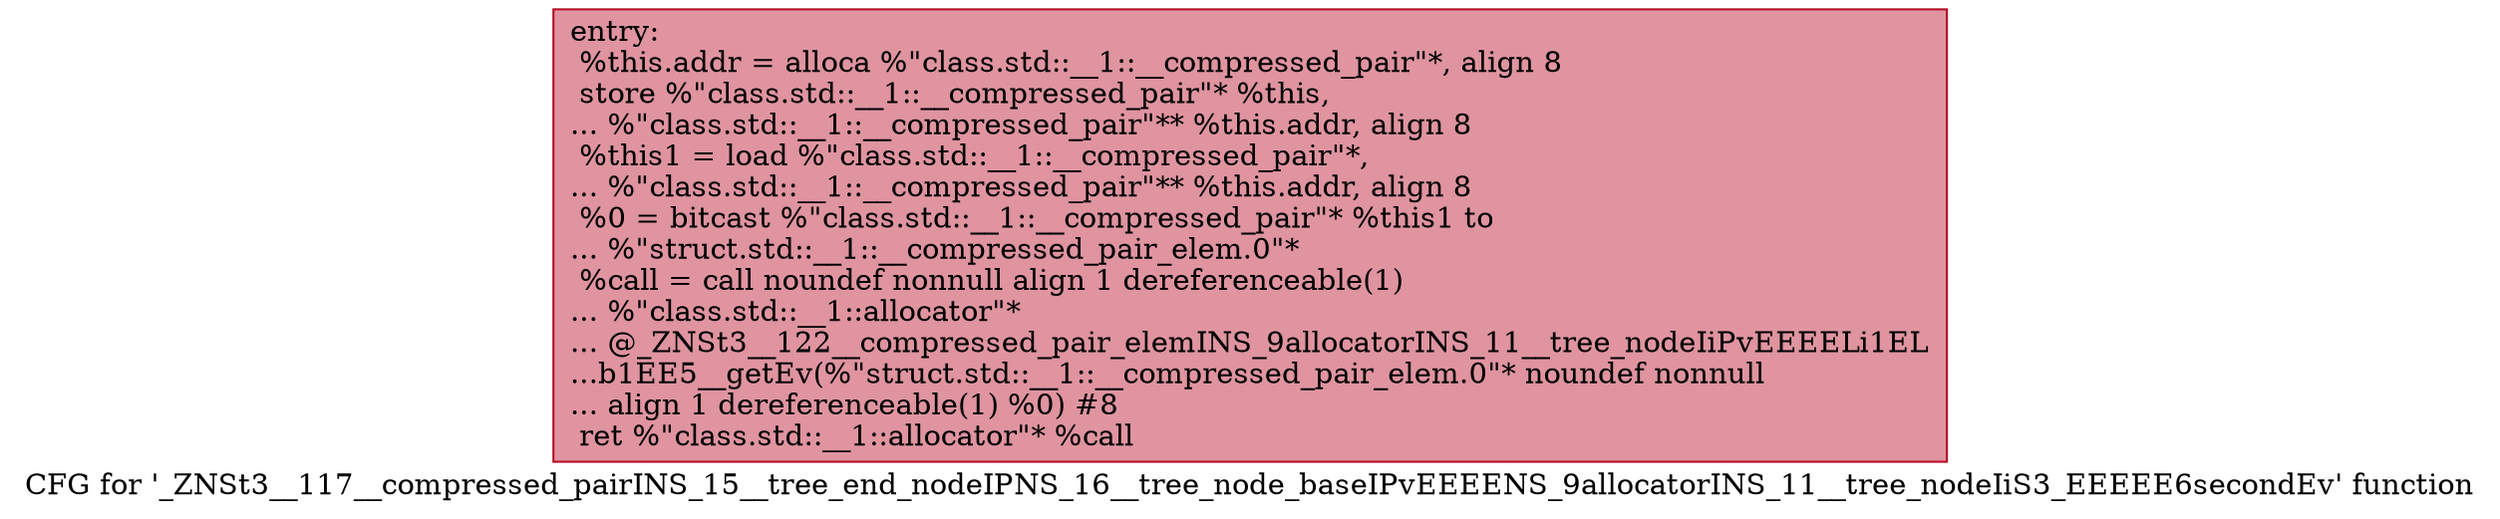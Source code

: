 digraph "CFG for '_ZNSt3__117__compressed_pairINS_15__tree_end_nodeIPNS_16__tree_node_baseIPvEEEENS_9allocatorINS_11__tree_nodeIiS3_EEEEE6secondEv' function" {
	label="CFG for '_ZNSt3__117__compressed_pairINS_15__tree_end_nodeIPNS_16__tree_node_baseIPvEEEENS_9allocatorINS_11__tree_nodeIiS3_EEEEE6secondEv' function";

	Node0x600002551b00 [shape=record,color="#b70d28ff", style=filled, fillcolor="#b70d2870",label="{entry:\l  %this.addr = alloca %\"class.std::__1::__compressed_pair\"*, align 8\l  store %\"class.std::__1::__compressed_pair\"* %this,\l... %\"class.std::__1::__compressed_pair\"** %this.addr, align 8\l  %this1 = load %\"class.std::__1::__compressed_pair\"*,\l... %\"class.std::__1::__compressed_pair\"** %this.addr, align 8\l  %0 = bitcast %\"class.std::__1::__compressed_pair\"* %this1 to\l... %\"struct.std::__1::__compressed_pair_elem.0\"*\l  %call = call noundef nonnull align 1 dereferenceable(1)\l... %\"class.std::__1::allocator\"*\l... @_ZNSt3__122__compressed_pair_elemINS_9allocatorINS_11__tree_nodeIiPvEEEELi1EL\l...b1EE5__getEv(%\"struct.std::__1::__compressed_pair_elem.0\"* noundef nonnull\l... align 1 dereferenceable(1) %0) #8\l  ret %\"class.std::__1::allocator\"* %call\l}"];
}
